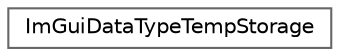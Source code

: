 digraph "Gráfico de jerarquía de clases"
{
 // LATEX_PDF_SIZE
  bgcolor="transparent";
  edge [fontname=Helvetica,fontsize=10,labelfontname=Helvetica,labelfontsize=10];
  node [fontname=Helvetica,fontsize=10,shape=box,height=0.2,width=0.4];
  rankdir="LR";
  Node0 [id="Node000000",label="ImGuiDataTypeTempStorage",height=0.2,width=0.4,color="grey40", fillcolor="white", style="filled",URL="$struct_im_gui_data_type_temp_storage.html",tooltip=" "];
}
